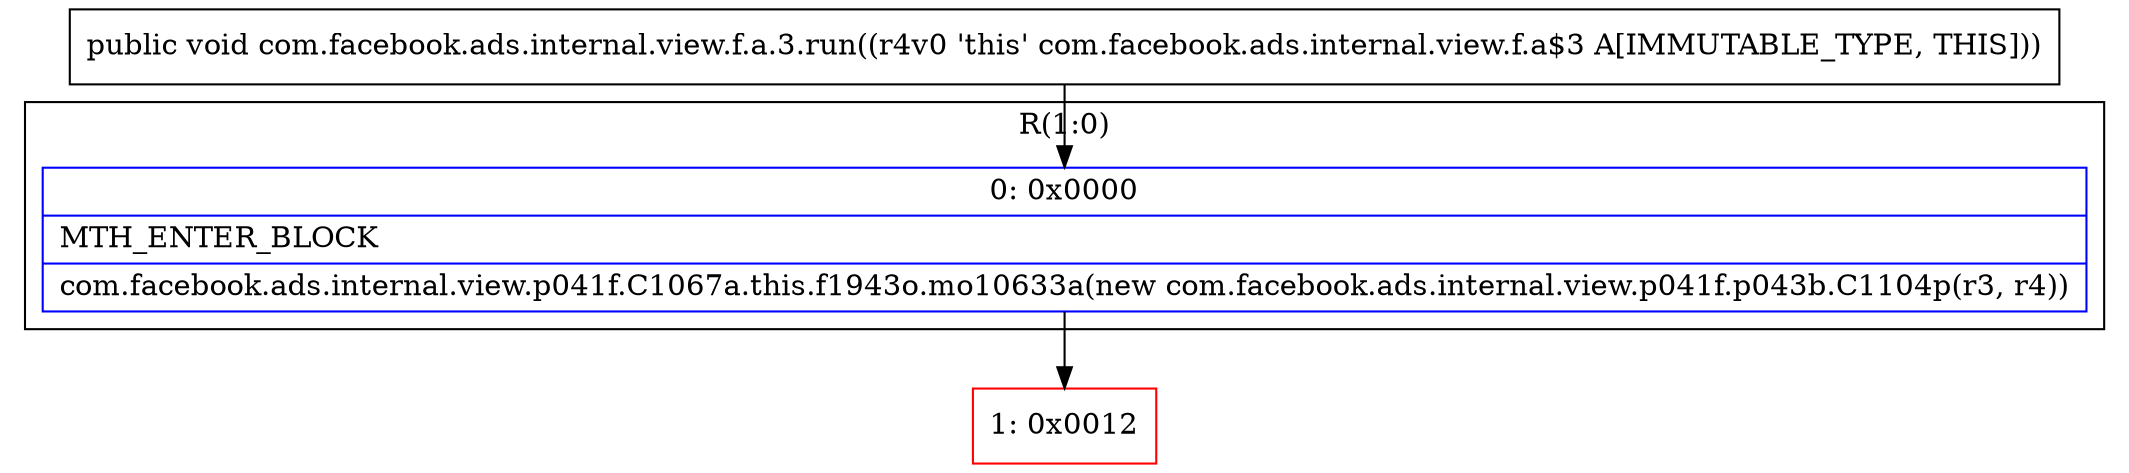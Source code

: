 digraph "CFG forcom.facebook.ads.internal.view.f.a.3.run()V" {
subgraph cluster_Region_1927970775 {
label = "R(1:0)";
node [shape=record,color=blue];
Node_0 [shape=record,label="{0\:\ 0x0000|MTH_ENTER_BLOCK\l|com.facebook.ads.internal.view.p041f.C1067a.this.f1943o.mo10633a(new com.facebook.ads.internal.view.p041f.p043b.C1104p(r3, r4))\l}"];
}
Node_1 [shape=record,color=red,label="{1\:\ 0x0012}"];
MethodNode[shape=record,label="{public void com.facebook.ads.internal.view.f.a.3.run((r4v0 'this' com.facebook.ads.internal.view.f.a$3 A[IMMUTABLE_TYPE, THIS])) }"];
MethodNode -> Node_0;
Node_0 -> Node_1;
}

